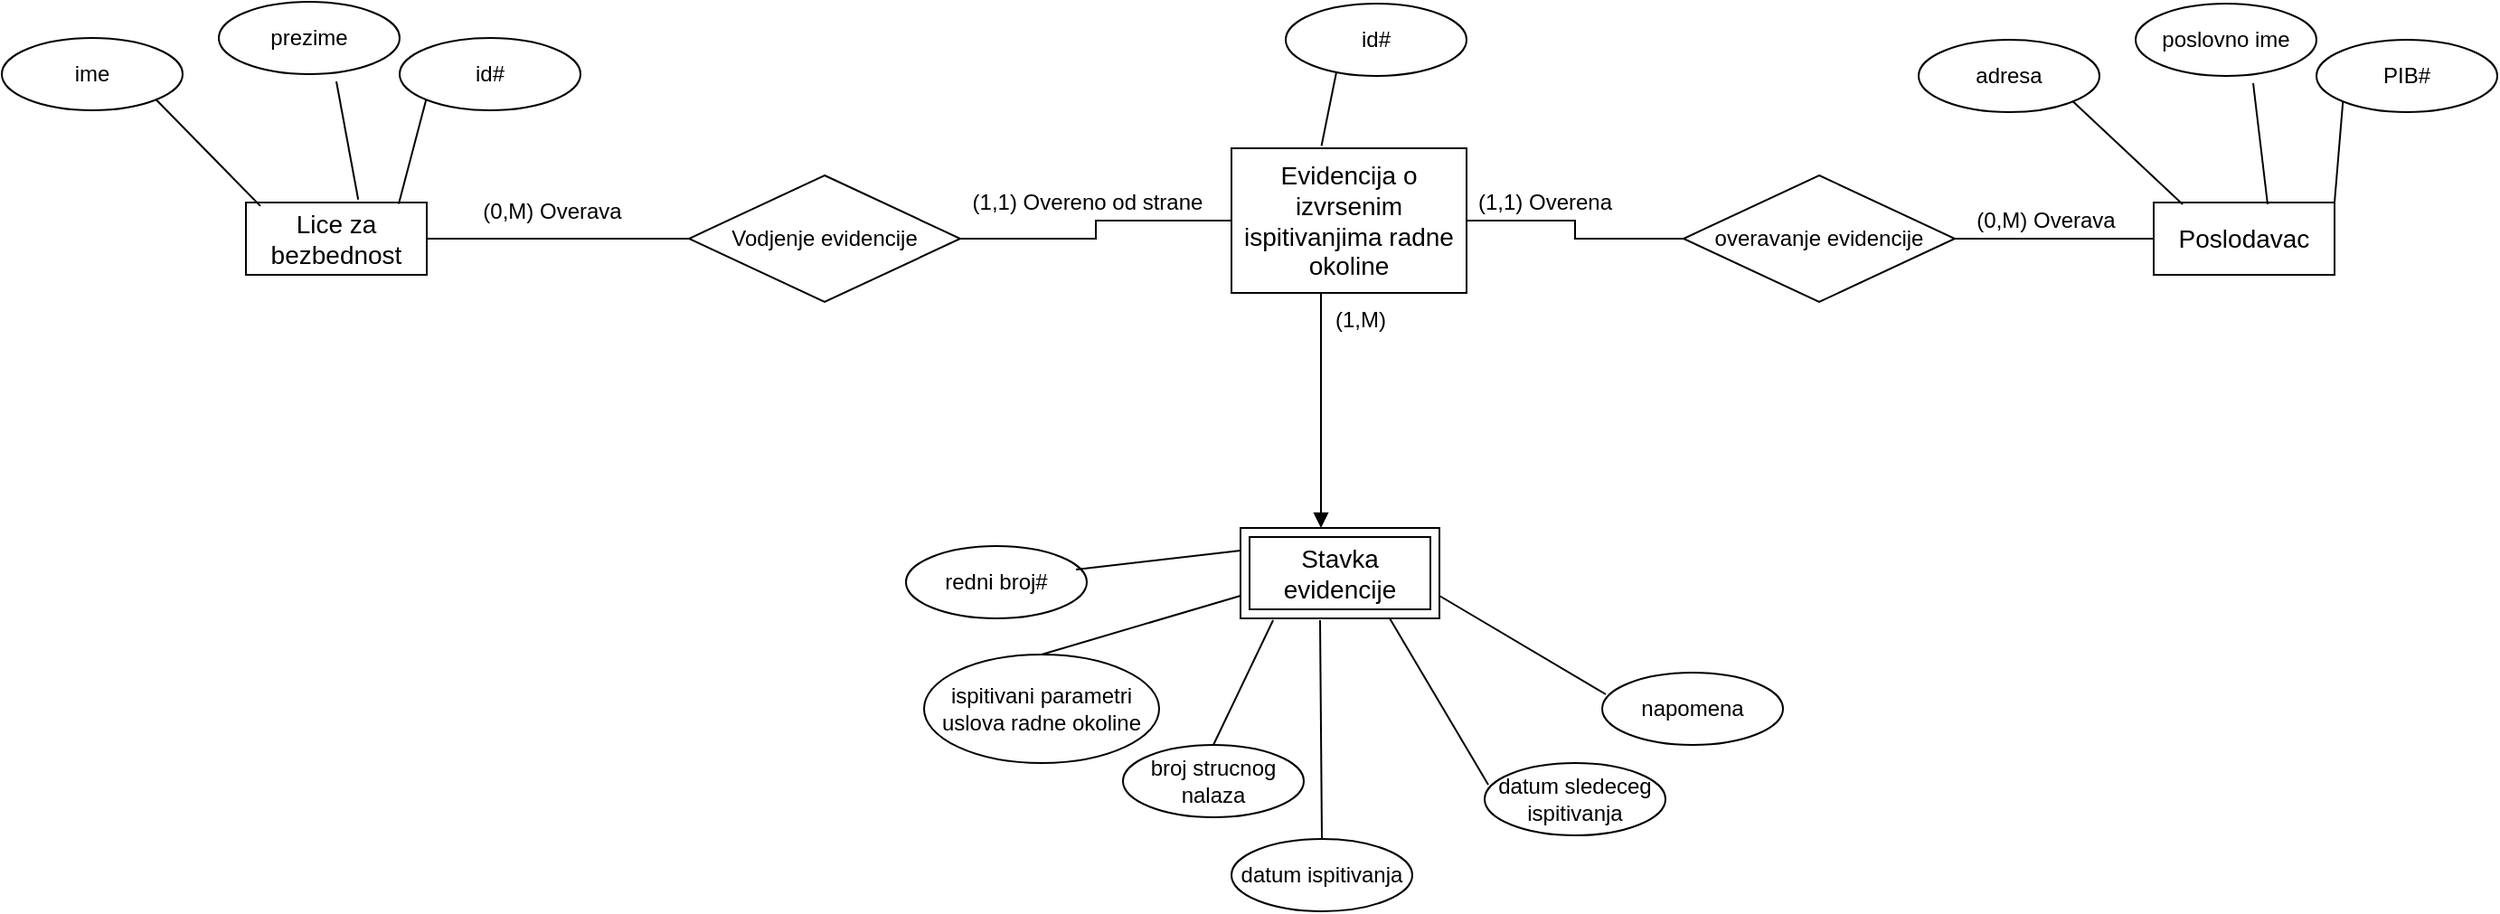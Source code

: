 <mxfile version="22.0.8" type="device">
  <diagram id="cX9Rxq1GDXvq4FwfHjqG" name="Page-1">
    <mxGraphModel dx="2284" dy="800" grid="1" gridSize="10" guides="1" tooltips="1" connect="1" arrows="1" fold="1" page="1" pageScale="1" pageWidth="850" pageHeight="1100" math="0" shadow="0">
      <root>
        <mxCell id="0" />
        <mxCell id="1" parent="0" />
        <object label="" kardinalnost="(0,M)" id="p6OjkSHZk2NeHFK_y6Gc-2">
          <mxCell style="rounded=0;orthogonalLoop=1;jettySize=auto;html=1;exitX=0.5;exitY=1;exitDx=0;exitDy=0;endArrow=block;endFill=1;targetPerimeterSpacing=0;" parent="1" edge="1">
            <mxGeometry relative="1" as="geometry">
              <mxPoint x="169.5" y="330" as="targetPoint" />
              <mxPoint x="169.5" y="200" as="sourcePoint" />
            </mxGeometry>
          </mxCell>
        </object>
        <mxCell id="p6OjkSHZk2NeHFK_y6Gc-15" value="&lt;font style=&quot;font-size: 12px;&quot;&gt;(1,M)&lt;/font&gt;" style="edgeLabel;html=1;align=center;verticalAlign=middle;resizable=0;points=[];fontSize=12;" parent="p6OjkSHZk2NeHFK_y6Gc-2" vertex="1" connectable="0">
          <mxGeometry x="-0.769" y="3" relative="1" as="geometry">
            <mxPoint x="18" as="offset" />
          </mxGeometry>
        </mxCell>
        <mxCell id="p6OjkSHZk2NeHFK_y6Gc-1" value="&lt;font style=&quot;font-size: 14px;&quot;&gt;Evidencija o izvrsenim ispitivanjima radne okoline&lt;/font&gt;" style="rounded=0;whiteSpace=wrap;html=1;fontSize=14;" parent="1" vertex="1">
          <mxGeometry x="120" y="120" width="130" height="80" as="geometry" />
        </mxCell>
        <mxCell id="p6OjkSHZk2NeHFK_y6Gc-3" value="&lt;font style=&quot;font-size: 14px;&quot;&gt;Stavka evidencije&lt;/font&gt;" style="shape=ext;margin=3;double=1;whiteSpace=wrap;html=1;align=center;rounded=0;" parent="1" vertex="1">
          <mxGeometry x="125" y="330" width="110" height="50" as="geometry" />
        </mxCell>
        <mxCell id="p6OjkSHZk2NeHFK_y6Gc-4" value="ispitivani parametri uslova radne okoline" style="ellipse;whiteSpace=wrap;html=1;align=center;" parent="1" vertex="1">
          <mxGeometry x="-50" y="400" width="130" height="60" as="geometry" />
        </mxCell>
        <mxCell id="p6OjkSHZk2NeHFK_y6Gc-5" value="" style="endArrow=none;html=1;rounded=0;entryX=0;entryY=0.75;entryDx=0;entryDy=0;exitX=0.5;exitY=0;exitDx=0;exitDy=0;" parent="1" source="p6OjkSHZk2NeHFK_y6Gc-4" target="p6OjkSHZk2NeHFK_y6Gc-3" edge="1">
          <mxGeometry width="50" height="50" relative="1" as="geometry">
            <mxPoint x="70" y="420" as="sourcePoint" />
            <mxPoint x="120" y="370" as="targetPoint" />
          </mxGeometry>
        </mxCell>
        <mxCell id="p6OjkSHZk2NeHFK_y6Gc-7" value="broj strucnog nalaza" style="ellipse;whiteSpace=wrap;html=1;align=center;" parent="1" vertex="1">
          <mxGeometry x="60" y="450" width="100" height="40" as="geometry" />
        </mxCell>
        <mxCell id="p6OjkSHZk2NeHFK_y6Gc-8" value="" style="endArrow=none;html=1;rounded=0;entryX=0.164;entryY=1.02;entryDx=0;entryDy=0;exitX=0.5;exitY=0;exitDx=0;exitDy=0;entryPerimeter=0;" parent="1" source="p6OjkSHZk2NeHFK_y6Gc-7" target="p6OjkSHZk2NeHFK_y6Gc-3" edge="1">
          <mxGeometry width="50" height="50" relative="1" as="geometry">
            <mxPoint x="180" y="482" as="sourcePoint" />
            <mxPoint x="235" y="430" as="targetPoint" />
          </mxGeometry>
        </mxCell>
        <mxCell id="p6OjkSHZk2NeHFK_y6Gc-9" value="datum ispitivanja" style="ellipse;whiteSpace=wrap;html=1;align=center;" parent="1" vertex="1">
          <mxGeometry x="120" y="502" width="100" height="40" as="geometry" />
        </mxCell>
        <mxCell id="p6OjkSHZk2NeHFK_y6Gc-10" value="" style="endArrow=none;html=1;rounded=0;entryX=0.4;entryY=1.02;entryDx=0;entryDy=0;exitX=0.5;exitY=0;exitDx=0;exitDy=0;entryPerimeter=0;" parent="1" source="p6OjkSHZk2NeHFK_y6Gc-9" target="p6OjkSHZk2NeHFK_y6Gc-3" edge="1">
          <mxGeometry width="50" height="50" relative="1" as="geometry">
            <mxPoint x="210" y="522" as="sourcePoint" />
            <mxPoint x="265" y="470" as="targetPoint" />
          </mxGeometry>
        </mxCell>
        <mxCell id="p6OjkSHZk2NeHFK_y6Gc-16" value="redni broj#" style="ellipse;whiteSpace=wrap;html=1;align=center;" parent="1" vertex="1">
          <mxGeometry x="-60" y="340" width="100" height="40" as="geometry" />
        </mxCell>
        <mxCell id="p6OjkSHZk2NeHFK_y6Gc-17" value="" style="endArrow=none;html=1;rounded=0;entryX=0;entryY=0.25;entryDx=0;entryDy=0;exitX=0.94;exitY=0.325;exitDx=0;exitDy=0;exitPerimeter=0;" parent="1" source="p6OjkSHZk2NeHFK_y6Gc-16" target="p6OjkSHZk2NeHFK_y6Gc-3" edge="1">
          <mxGeometry width="50" height="50" relative="1" as="geometry">
            <mxPoint x="30" y="360" as="sourcePoint" />
            <mxPoint x="85" y="308" as="targetPoint" />
          </mxGeometry>
        </mxCell>
        <mxCell id="p6OjkSHZk2NeHFK_y6Gc-18" value="&lt;font style=&quot;font-size: 14px;&quot;&gt;Poslodavac&lt;/font&gt;" style="whiteSpace=wrap;html=1;align=center;" parent="1" vertex="1">
          <mxGeometry x="630" y="150" width="100" height="40" as="geometry" />
        </mxCell>
        <mxCell id="p6OjkSHZk2NeHFK_y6Gc-20" value="" style="edgeStyle=orthogonalEdgeStyle;rounded=0;orthogonalLoop=1;jettySize=auto;html=1;endArrow=none;endFill=0;" parent="1" source="p6OjkSHZk2NeHFK_y6Gc-19" target="p6OjkSHZk2NeHFK_y6Gc-1" edge="1">
          <mxGeometry relative="1" as="geometry" />
        </mxCell>
        <mxCell id="p6OjkSHZk2NeHFK_y6Gc-23" value="&lt;font style=&quot;font-size: 12px;&quot;&gt;(1,1) Overena&lt;/font&gt;" style="edgeLabel;html=1;align=center;verticalAlign=middle;resizable=0;points=[];fontSize=12;" parent="p6OjkSHZk2NeHFK_y6Gc-20" vertex="1" connectable="0">
          <mxGeometry x="0.339" y="1" relative="1" as="geometry">
            <mxPoint y="-11" as="offset" />
          </mxGeometry>
        </mxCell>
        <mxCell id="p6OjkSHZk2NeHFK_y6Gc-21" style="edgeStyle=orthogonalEdgeStyle;rounded=0;orthogonalLoop=1;jettySize=auto;html=1;exitX=1;exitY=0.5;exitDx=0;exitDy=0;entryX=0;entryY=0.5;entryDx=0;entryDy=0;endArrow=none;endFill=0;" parent="1" source="p6OjkSHZk2NeHFK_y6Gc-19" target="p6OjkSHZk2NeHFK_y6Gc-18" edge="1">
          <mxGeometry relative="1" as="geometry" />
        </mxCell>
        <mxCell id="p6OjkSHZk2NeHFK_y6Gc-24" value="(0,M) Overava" style="edgeLabel;html=1;align=center;verticalAlign=middle;resizable=0;points=[];fontSize=12;" parent="p6OjkSHZk2NeHFK_y6Gc-21" vertex="1" connectable="0">
          <mxGeometry x="-0.036" y="3" relative="1" as="geometry">
            <mxPoint x="-3" y="-7" as="offset" />
          </mxGeometry>
        </mxCell>
        <mxCell id="p6OjkSHZk2NeHFK_y6Gc-19" value="overavanje evidencije" style="shape=rhombus;perimeter=rhombusPerimeter;whiteSpace=wrap;html=1;align=center;" parent="1" vertex="1">
          <mxGeometry x="370" y="135" width="150" height="70" as="geometry" />
        </mxCell>
        <mxCell id="p6OjkSHZk2NeHFK_y6Gc-25" value="adresa" style="ellipse;whiteSpace=wrap;html=1;align=center;" parent="1" vertex="1">
          <mxGeometry x="500" y="60" width="100" height="40" as="geometry" />
        </mxCell>
        <mxCell id="p6OjkSHZk2NeHFK_y6Gc-26" value="" style="endArrow=none;html=1;rounded=0;entryX=0.16;entryY=0.025;entryDx=0;entryDy=0;exitX=1;exitY=1;exitDx=0;exitDy=0;entryPerimeter=0;" parent="1" source="p6OjkSHZk2NeHFK_y6Gc-25" target="p6OjkSHZk2NeHFK_y6Gc-18" edge="1">
          <mxGeometry width="50" height="50" relative="1" as="geometry">
            <mxPoint x="660" y="290" as="sourcePoint" />
            <mxPoint x="715" y="238" as="targetPoint" />
          </mxGeometry>
        </mxCell>
        <mxCell id="p6OjkSHZk2NeHFK_y6Gc-27" value="PIB#" style="ellipse;whiteSpace=wrap;html=1;align=center;" parent="1" vertex="1">
          <mxGeometry x="720" y="60" width="100" height="40" as="geometry" />
        </mxCell>
        <mxCell id="p6OjkSHZk2NeHFK_y6Gc-28" value="" style="endArrow=none;html=1;rounded=0;entryX=1;entryY=0;entryDx=0;entryDy=0;exitX=0;exitY=1;exitDx=0;exitDy=0;" parent="1" source="p6OjkSHZk2NeHFK_y6Gc-27" target="p6OjkSHZk2NeHFK_y6Gc-18" edge="1">
          <mxGeometry width="50" height="50" relative="1" as="geometry">
            <mxPoint x="620" y="220" as="sourcePoint" />
            <mxPoint x="715" y="213" as="targetPoint" />
          </mxGeometry>
        </mxCell>
        <mxCell id="p6OjkSHZk2NeHFK_y6Gc-31" value="poslovno ime" style="ellipse;whiteSpace=wrap;html=1;align=center;" parent="1" vertex="1">
          <mxGeometry x="620" y="40" width="100" height="40" as="geometry" />
        </mxCell>
        <mxCell id="p6OjkSHZk2NeHFK_y6Gc-32" value="" style="endArrow=none;html=1;rounded=0;entryX=0.63;entryY=0.025;entryDx=0;entryDy=0;exitX=0.65;exitY=1.1;exitDx=0;exitDy=0;exitPerimeter=0;entryPerimeter=0;" parent="1" source="p6OjkSHZk2NeHFK_y6Gc-31" target="p6OjkSHZk2NeHFK_y6Gc-18" edge="1">
          <mxGeometry width="50" height="50" relative="1" as="geometry">
            <mxPoint x="780" y="280" as="sourcePoint" />
            <mxPoint x="875" y="263" as="targetPoint" />
          </mxGeometry>
        </mxCell>
        <mxCell id="p6OjkSHZk2NeHFK_y6Gc-33" value="id#" style="ellipse;whiteSpace=wrap;html=1;align=center;" parent="1" vertex="1">
          <mxGeometry x="150" y="40" width="100" height="40" as="geometry" />
        </mxCell>
        <mxCell id="p6OjkSHZk2NeHFK_y6Gc-34" value="" style="endArrow=none;html=1;rounded=0;entryX=0.383;entryY=-0.017;entryDx=0;entryDy=0;exitX=0.28;exitY=0.95;exitDx=0;exitDy=0;entryPerimeter=0;exitPerimeter=0;" parent="1" source="p6OjkSHZk2NeHFK_y6Gc-33" target="p6OjkSHZk2NeHFK_y6Gc-1" edge="1">
          <mxGeometry width="50" height="50" relative="1" as="geometry">
            <mxPoint x="220" y="279" as="sourcePoint" />
            <mxPoint x="206" y="140" as="targetPoint" />
          </mxGeometry>
        </mxCell>
        <mxCell id="p6OjkSHZk2NeHFK_y6Gc-37" style="edgeStyle=orthogonalEdgeStyle;rounded=0;orthogonalLoop=1;jettySize=auto;html=1;exitX=1;exitY=0.5;exitDx=0;exitDy=0;entryX=0;entryY=0.5;entryDx=0;entryDy=0;endArrow=none;endFill=0;" parent="1" source="p6OjkSHZk2NeHFK_y6Gc-39" target="p6OjkSHZk2NeHFK_y6Gc-1" edge="1">
          <mxGeometry relative="1" as="geometry">
            <mxPoint x="80" y="165" as="targetPoint" />
          </mxGeometry>
        </mxCell>
        <mxCell id="p6OjkSHZk2NeHFK_y6Gc-38" value="(1,1) Overeno od strane" style="edgeLabel;html=1;align=center;verticalAlign=middle;resizable=0;points=[];fontSize=12;" parent="p6OjkSHZk2NeHFK_y6Gc-37" vertex="1" connectable="0">
          <mxGeometry x="-0.036" y="3" relative="1" as="geometry">
            <mxPoint x="-2" y="-18" as="offset" />
          </mxGeometry>
        </mxCell>
        <mxCell id="p6OjkSHZk2NeHFK_y6Gc-40" style="edgeStyle=orthogonalEdgeStyle;rounded=0;orthogonalLoop=1;jettySize=auto;html=1;exitX=0;exitY=0.5;exitDx=0;exitDy=0;endArrow=none;endFill=0;entryX=1;entryY=0.5;entryDx=0;entryDy=0;" parent="1" source="p6OjkSHZk2NeHFK_y6Gc-39" target="p6OjkSHZk2NeHFK_y6Gc-42" edge="1">
          <mxGeometry relative="1" as="geometry">
            <mxPoint x="-330" y="170" as="targetPoint" />
          </mxGeometry>
        </mxCell>
        <mxCell id="p6OjkSHZk2NeHFK_y6Gc-39" value="Vodjenje evidencije" style="shape=rhombus;perimeter=rhombusPerimeter;whiteSpace=wrap;html=1;align=center;" parent="1" vertex="1">
          <mxGeometry x="-180" y="135" width="150" height="70" as="geometry" />
        </mxCell>
        <mxCell id="p6OjkSHZk2NeHFK_y6Gc-41" value="(0,M) Overava" style="edgeLabel;html=1;align=center;verticalAlign=middle;resizable=0;points=[];fontSize=12;" parent="1" vertex="1" connectable="0">
          <mxGeometry x="-249.995" y="160" as="geometry">
            <mxPoint x="-6" y="-5" as="offset" />
          </mxGeometry>
        </mxCell>
        <mxCell id="p6OjkSHZk2NeHFK_y6Gc-42" value="&lt;font style=&quot;font-size: 14px;&quot;&gt;Lice za bezbednost&lt;/font&gt;" style="whiteSpace=wrap;html=1;align=center;" parent="1" vertex="1">
          <mxGeometry x="-425" y="150" width="100" height="40" as="geometry" />
        </mxCell>
        <mxCell id="p6OjkSHZk2NeHFK_y6Gc-43" value="ime" style="ellipse;whiteSpace=wrap;html=1;align=center;" parent="1" vertex="1">
          <mxGeometry x="-560" y="59" width="100" height="40" as="geometry" />
        </mxCell>
        <mxCell id="p6OjkSHZk2NeHFK_y6Gc-44" value="" style="endArrow=none;html=1;rounded=0;entryX=0.08;entryY=0.049;entryDx=0;entryDy=0;exitX=1;exitY=1;exitDx=0;exitDy=0;entryPerimeter=0;" parent="1" source="p6OjkSHZk2NeHFK_y6Gc-43" target="p6OjkSHZk2NeHFK_y6Gc-42" edge="1">
          <mxGeometry width="50" height="50" relative="1" as="geometry">
            <mxPoint x="-400" y="289" as="sourcePoint" />
            <mxPoint x="-414" y="150" as="targetPoint" />
          </mxGeometry>
        </mxCell>
        <mxCell id="p6OjkSHZk2NeHFK_y6Gc-45" value="id#" style="ellipse;whiteSpace=wrap;html=1;align=center;" parent="1" vertex="1">
          <mxGeometry x="-340" y="59" width="100" height="40" as="geometry" />
        </mxCell>
        <mxCell id="p6OjkSHZk2NeHFK_y6Gc-46" value="" style="endArrow=none;html=1;rounded=0;entryX=0.845;entryY=0.019;entryDx=0;entryDy=0;exitX=0;exitY=1;exitDx=0;exitDy=0;entryPerimeter=0;" parent="1" source="p6OjkSHZk2NeHFK_y6Gc-45" target="p6OjkSHZk2NeHFK_y6Gc-42" edge="1">
          <mxGeometry width="50" height="50" relative="1" as="geometry">
            <mxPoint x="-440" y="219" as="sourcePoint" />
            <mxPoint x="-330" y="149" as="targetPoint" />
          </mxGeometry>
        </mxCell>
        <mxCell id="p6OjkSHZk2NeHFK_y6Gc-47" value="prezime" style="ellipse;whiteSpace=wrap;html=1;align=center;" parent="1" vertex="1">
          <mxGeometry x="-440" y="39" width="100" height="40" as="geometry" />
        </mxCell>
        <mxCell id="p6OjkSHZk2NeHFK_y6Gc-48" value="" style="endArrow=none;html=1;rounded=0;entryX=0.621;entryY=-0.04;entryDx=0;entryDy=0;exitX=0.65;exitY=1.1;exitDx=0;exitDy=0;exitPerimeter=0;entryPerimeter=0;" parent="1" source="p6OjkSHZk2NeHFK_y6Gc-47" target="p6OjkSHZk2NeHFK_y6Gc-42" edge="1">
          <mxGeometry width="50" height="50" relative="1" as="geometry">
            <mxPoint x="-280" y="279" as="sourcePoint" />
            <mxPoint x="-367" y="150" as="targetPoint" />
          </mxGeometry>
        </mxCell>
        <mxCell id="XjySdd2gi-GwcaV57Ylc-4" value="datum sledeceg ispitivanja" style="ellipse;whiteSpace=wrap;html=1;align=center;" parent="1" vertex="1">
          <mxGeometry x="260" y="460" width="100" height="40" as="geometry" />
        </mxCell>
        <mxCell id="XjySdd2gi-GwcaV57Ylc-5" value="" style="endArrow=none;html=1;rounded=0;entryX=0.75;entryY=1;entryDx=0;entryDy=0;exitX=0.02;exitY=0.3;exitDx=0;exitDy=0;exitPerimeter=0;" parent="1" source="XjySdd2gi-GwcaV57Ylc-4" target="p6OjkSHZk2NeHFK_y6Gc-3" edge="1">
          <mxGeometry width="50" height="50" relative="1" as="geometry">
            <mxPoint x="350" y="410" as="sourcePoint" />
            <mxPoint x="445" y="393" as="targetPoint" />
          </mxGeometry>
        </mxCell>
        <mxCell id="XjySdd2gi-GwcaV57Ylc-6" value="napomena" style="ellipse;whiteSpace=wrap;html=1;align=center;" parent="1" vertex="1">
          <mxGeometry x="325" y="410" width="100" height="40" as="geometry" />
        </mxCell>
        <mxCell id="XjySdd2gi-GwcaV57Ylc-7" value="" style="endArrow=none;html=1;rounded=0;entryX=1;entryY=0.75;entryDx=0;entryDy=0;exitX=0.02;exitY=0.3;exitDx=0;exitDy=0;exitPerimeter=0;" parent="1" source="XjySdd2gi-GwcaV57Ylc-6" target="p6OjkSHZk2NeHFK_y6Gc-3" edge="1">
          <mxGeometry width="50" height="50" relative="1" as="geometry">
            <mxPoint x="415" y="360" as="sourcePoint" />
            <mxPoint x="273" y="330" as="targetPoint" />
          </mxGeometry>
        </mxCell>
      </root>
    </mxGraphModel>
  </diagram>
</mxfile>
